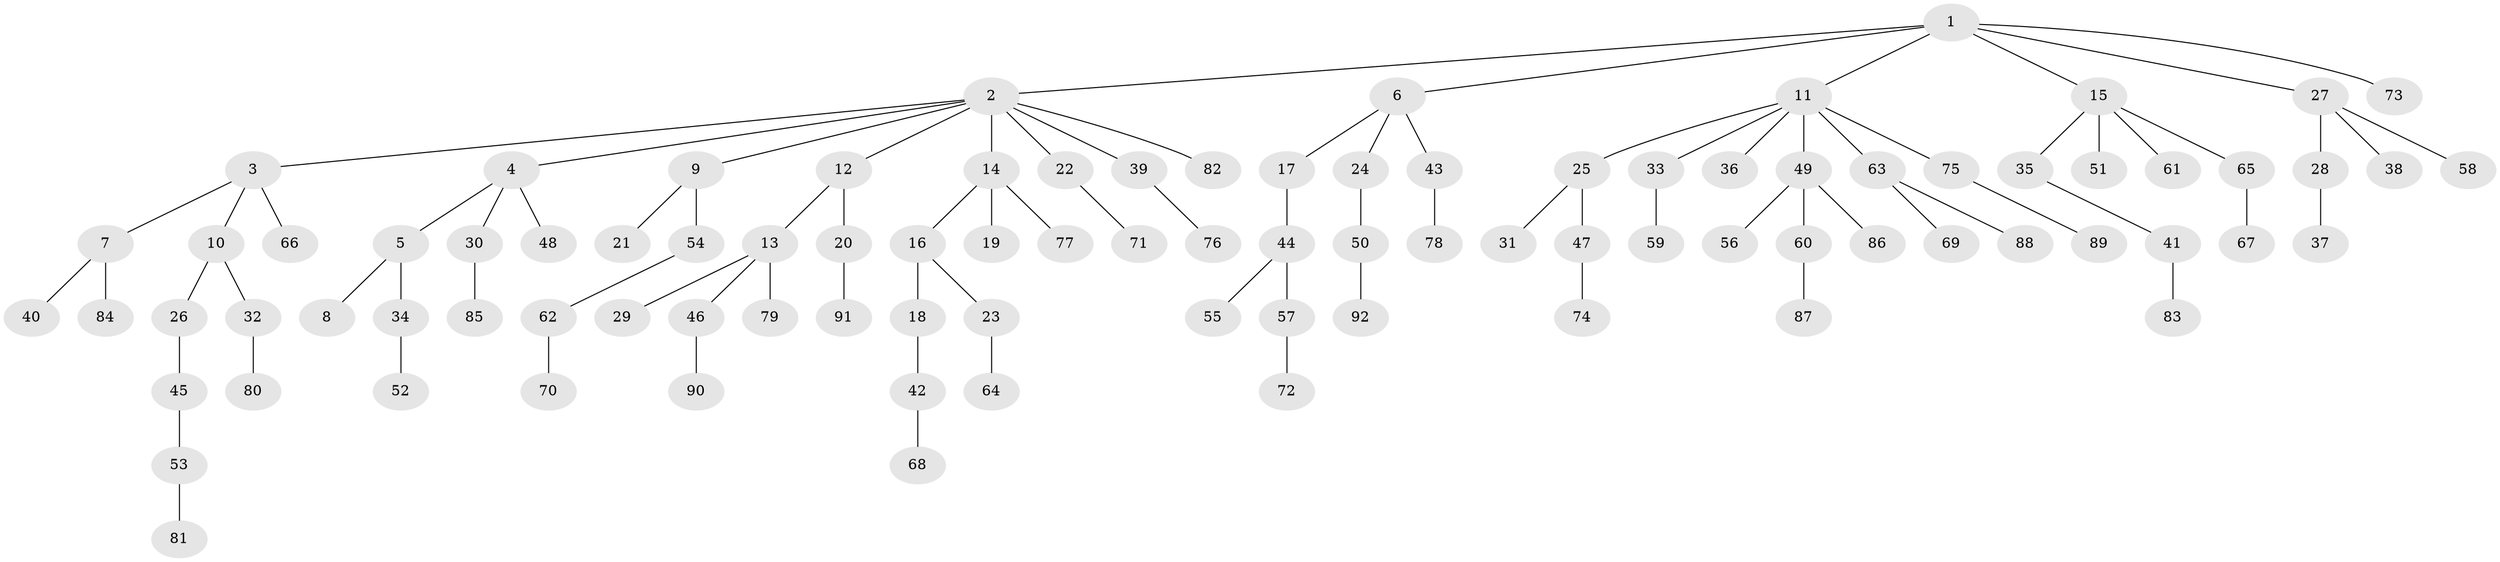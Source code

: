 // Generated by graph-tools (version 1.1) at 2025/15/03/09/25 04:15:42]
// undirected, 92 vertices, 91 edges
graph export_dot {
graph [start="1"]
  node [color=gray90,style=filled];
  1;
  2;
  3;
  4;
  5;
  6;
  7;
  8;
  9;
  10;
  11;
  12;
  13;
  14;
  15;
  16;
  17;
  18;
  19;
  20;
  21;
  22;
  23;
  24;
  25;
  26;
  27;
  28;
  29;
  30;
  31;
  32;
  33;
  34;
  35;
  36;
  37;
  38;
  39;
  40;
  41;
  42;
  43;
  44;
  45;
  46;
  47;
  48;
  49;
  50;
  51;
  52;
  53;
  54;
  55;
  56;
  57;
  58;
  59;
  60;
  61;
  62;
  63;
  64;
  65;
  66;
  67;
  68;
  69;
  70;
  71;
  72;
  73;
  74;
  75;
  76;
  77;
  78;
  79;
  80;
  81;
  82;
  83;
  84;
  85;
  86;
  87;
  88;
  89;
  90;
  91;
  92;
  1 -- 2;
  1 -- 6;
  1 -- 11;
  1 -- 15;
  1 -- 27;
  1 -- 73;
  2 -- 3;
  2 -- 4;
  2 -- 9;
  2 -- 12;
  2 -- 14;
  2 -- 22;
  2 -- 39;
  2 -- 82;
  3 -- 7;
  3 -- 10;
  3 -- 66;
  4 -- 5;
  4 -- 30;
  4 -- 48;
  5 -- 8;
  5 -- 34;
  6 -- 17;
  6 -- 24;
  6 -- 43;
  7 -- 40;
  7 -- 84;
  9 -- 21;
  9 -- 54;
  10 -- 26;
  10 -- 32;
  11 -- 25;
  11 -- 33;
  11 -- 36;
  11 -- 49;
  11 -- 63;
  11 -- 75;
  12 -- 13;
  12 -- 20;
  13 -- 29;
  13 -- 46;
  13 -- 79;
  14 -- 16;
  14 -- 19;
  14 -- 77;
  15 -- 35;
  15 -- 51;
  15 -- 61;
  15 -- 65;
  16 -- 18;
  16 -- 23;
  17 -- 44;
  18 -- 42;
  20 -- 91;
  22 -- 71;
  23 -- 64;
  24 -- 50;
  25 -- 31;
  25 -- 47;
  26 -- 45;
  27 -- 28;
  27 -- 38;
  27 -- 58;
  28 -- 37;
  30 -- 85;
  32 -- 80;
  33 -- 59;
  34 -- 52;
  35 -- 41;
  39 -- 76;
  41 -- 83;
  42 -- 68;
  43 -- 78;
  44 -- 55;
  44 -- 57;
  45 -- 53;
  46 -- 90;
  47 -- 74;
  49 -- 56;
  49 -- 60;
  49 -- 86;
  50 -- 92;
  53 -- 81;
  54 -- 62;
  57 -- 72;
  60 -- 87;
  62 -- 70;
  63 -- 69;
  63 -- 88;
  65 -- 67;
  75 -- 89;
}

